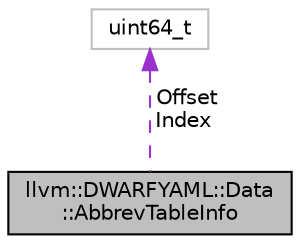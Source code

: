 digraph "llvm::DWARFYAML::Data::AbbrevTableInfo"
{
 // LATEX_PDF_SIZE
  bgcolor="transparent";
  edge [fontname="Helvetica",fontsize="10",labelfontname="Helvetica",labelfontsize="10"];
  node [fontname="Helvetica",fontsize="10",shape=record];
  Node1 [label="llvm::DWARFYAML::Data\l::AbbrevTableInfo",height=0.2,width=0.4,color="black", fillcolor="grey75", style="filled", fontcolor="black",tooltip=" "];
  Node2 -> Node1 [dir="back",color="darkorchid3",fontsize="10",style="dashed",label=" Offset\nIndex" ,fontname="Helvetica"];
  Node2 [label="uint64_t",height=0.2,width=0.4,color="grey75",tooltip=" "];
}
